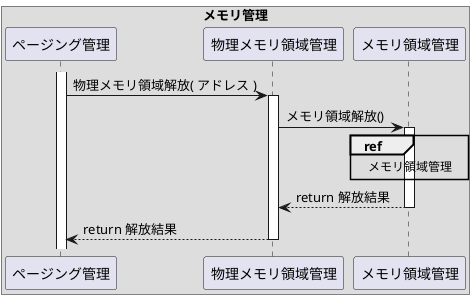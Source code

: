 @startuml

box "メモリ管理"
    participant "ページング管理"     as page
    participant "物理メモリ領域管理" as phys
    participant "メモリ領域管理"     as area
end box

activate page

page -> phys: 物理メモリ領域解放( アドレス )
activate phys

phys -> area: メモリ領域解放()
activate area
ref over area: メモリ領域管理
phys <-- area: return 解放結果
deactivate area

page <-- phys: return 解放結果
deactivate phys

@enduml
